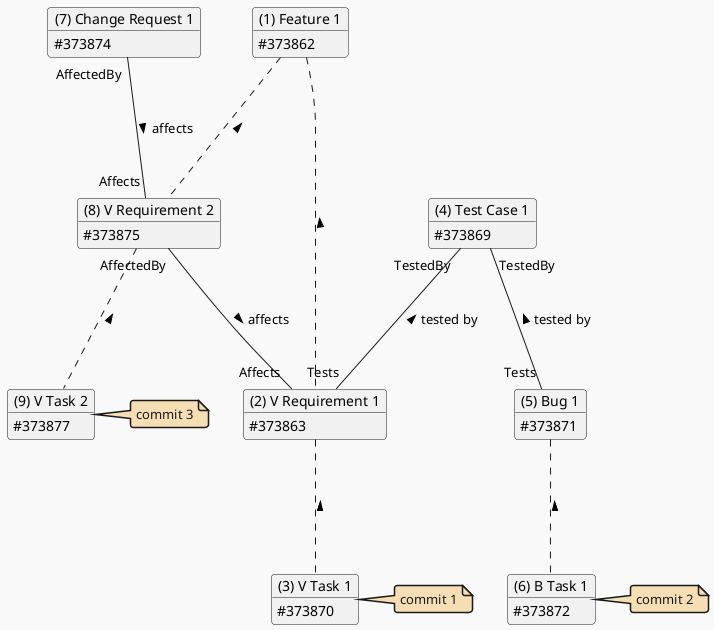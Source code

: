 @startuml feature-1

'''' Declarations to stylize the diagram '''
hide circle
hide empty members
allowmixing

!theme mars
skinparam classFontStyle bold
skinparam classAttributeIconSize 0
skinparam noteBackgroundColor wheat

'''' Work Items ''''
object "(1) Feature 1" as Feature1
object "(2) V Requirement 1" as VRequirement1
object "(3) V Task 1" as VTask1
note right : commit 1

object "(4) Test Case 1" as TestCase1
object "(5) Bug 1" as Bug1
object "(6) B Task 1" as B1Task1
note right : commit 2

object "(7) Change Request 1" as ChangeRequest1
object "(8) V Requirement 2" as VRequirement2
object "(9) V Task 2" as VTask2
note right : commit 3

'''' Work Item IDs ''''
Feature1       : #373862
VRequirement1  : #373863
TestCase1      : #373869
VTask1         : #373870
Bug1           : #373871
B1Task1        : #373872
ChangeRequest1 : #373874
VRequirement2  : #373875
VTask2         : #373877

Feature1      ... VRequirement1 : <
Feature1      ... VRequirement2 : <
VRequirement1 ... VTask1        : <
VRequirement2 ... VTask2        : <
Bug1          ... B1Task1       : <

TestCase1      "TestedBy"   --- "Tests"   VRequirement1 : tested by <
TestCase1      "TestedBy"   --- "Tests"   Bug1          : tested by <
VRequirement2  "AffectedBy" --- "Affects" VRequirement1 : affects >
ChangeRequest1 "AffectedBy" --- "Affects" VRequirement2 : affects >

@enduml
